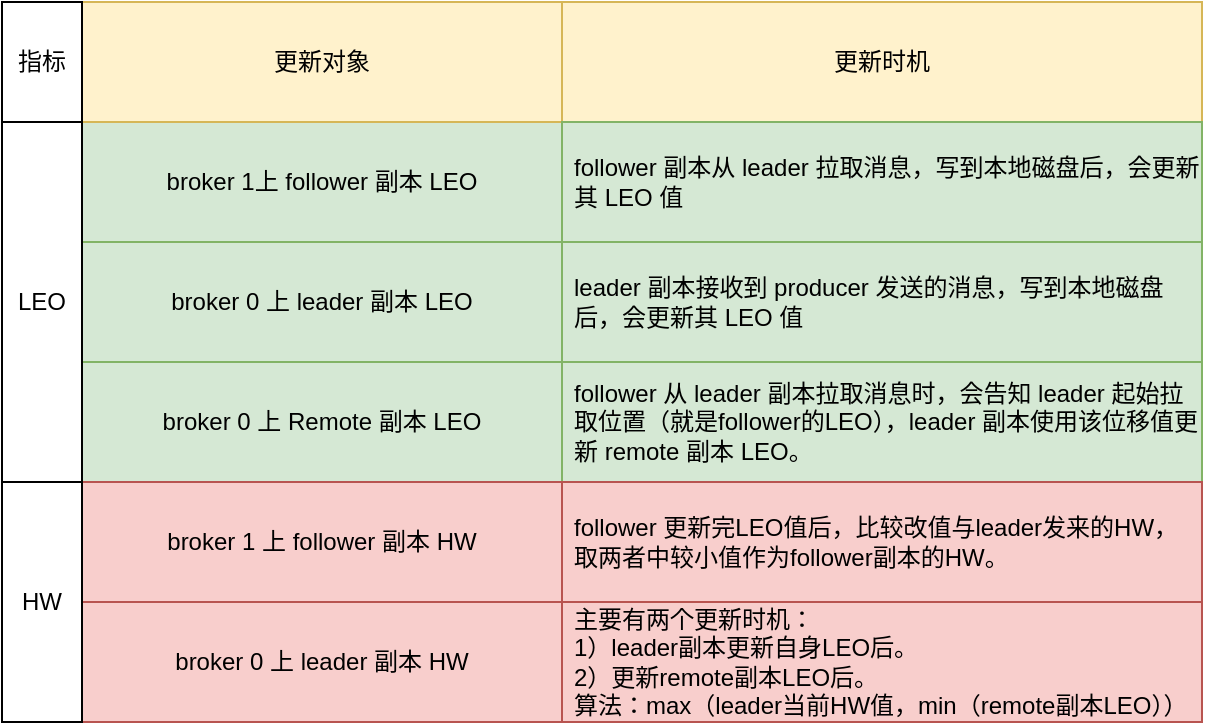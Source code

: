 <mxfile version="14.1.8" type="device"><diagram id="wNU8MTswDUAaIa0XuwFj" name="第 1 页"><mxGraphModel dx="763" dy="621" grid="1" gridSize="10" guides="1" tooltips="1" connect="1" arrows="1" fold="1" page="1" pageScale="1" pageWidth="827" pageHeight="1169" math="0" shadow="0"><root><mxCell id="0"/><mxCell id="1" parent="0"/><mxCell id="hihsdpVG95zL0uWJjRF--46" value="&lt;span&gt;broker 1上 follower&amp;nbsp;副本 LEO&lt;/span&gt;" style="rounded=0;whiteSpace=wrap;html=1;fillColor=#d5e8d4;strokeColor=#82b366;imageWidth=24;" vertex="1" parent="1"><mxGeometry x="160" y="120" width="240" height="60" as="geometry"/></mxCell><mxCell id="hihsdpVG95zL0uWJjRF--47" value="&lt;span&gt;broker 0 上 leader 副本 LEO&lt;/span&gt;" style="rounded=0;whiteSpace=wrap;html=1;fillColor=#d5e8d4;strokeColor=#82b366;" vertex="1" parent="1"><mxGeometry x="160" y="180" width="240" height="60" as="geometry"/></mxCell><mxCell id="hihsdpVG95zL0uWJjRF--49" value="broker 0 上 Remote 副本 LEO" style="rounded=0;whiteSpace=wrap;html=1;fillColor=#d5e8d4;strokeColor=#82b366;" vertex="1" parent="1"><mxGeometry x="160" y="240" width="240" height="60" as="geometry"/></mxCell><mxCell id="hihsdpVG95zL0uWJjRF--54" value="broker 1 上 follower 副本 HW" style="rounded=0;whiteSpace=wrap;html=1;fillColor=#f8cecc;strokeColor=#b85450;" vertex="1" parent="1"><mxGeometry x="160" y="300" width="240" height="60" as="geometry"/></mxCell><mxCell id="hihsdpVG95zL0uWJjRF--55" value="broker 0 上 leader 副本 HW" style="rounded=0;whiteSpace=wrap;html=1;fillColor=#f8cecc;strokeColor=#b85450;" vertex="1" parent="1"><mxGeometry x="160" y="360" width="240" height="60" as="geometry"/></mxCell><mxCell id="hihsdpVG95zL0uWJjRF--56" value="更新对象" style="rounded=0;whiteSpace=wrap;html=1;fillColor=#fff2cc;strokeColor=#d6b656;" vertex="1" parent="1"><mxGeometry x="160" y="60" width="240" height="60" as="geometry"/></mxCell><mxCell id="hihsdpVG95zL0uWJjRF--57" value="更新时机" style="rounded=0;whiteSpace=wrap;html=1;fillColor=#fff2cc;strokeColor=#d6b656;" vertex="1" parent="1"><mxGeometry x="400" y="60" width="320" height="60" as="geometry"/></mxCell><mxCell id="hihsdpVG95zL0uWJjRF--58" value="follower 副本从 leader 拉取消息，写到本地磁盘后，会更新其 LEO 值" style="rounded=0;whiteSpace=wrap;html=1;align=left;spacingLeft=4;spacingRight=0;fillColor=#d5e8d4;strokeColor=#82b366;" vertex="1" parent="1"><mxGeometry x="400" y="120" width="320" height="60" as="geometry"/></mxCell><mxCell id="hihsdpVG95zL0uWJjRF--59" value="leader 副本接收到 producer 发送的消息，写到本地磁盘后，会更新其 LEO 值" style="rounded=0;whiteSpace=wrap;html=1;align=left;spacingLeft=4;spacingRight=0;fillColor=#d5e8d4;strokeColor=#82b366;" vertex="1" parent="1"><mxGeometry x="400" y="180" width="320" height="60" as="geometry"/></mxCell><mxCell id="hihsdpVG95zL0uWJjRF--63" value="follower 从 leader 副本拉取消息时，会告知 leader 起始拉取位置（就是follower的LEO），leader 副本使用该位移值更新 remote 副本 LEO。" style="rounded=0;whiteSpace=wrap;html=1;align=left;spacingLeft=4;spacingRight=0;fillColor=#d5e8d4;strokeColor=#82b366;" vertex="1" parent="1"><mxGeometry x="400" y="240" width="320" height="60" as="geometry"/></mxCell><mxCell id="hihsdpVG95zL0uWJjRF--64" value="follower 更新完LEO值后，比较改值与leader发来的HW，取两者中较小值作为follower副本的HW。" style="rounded=0;whiteSpace=wrap;html=1;align=left;spacingLeft=4;spacingRight=0;fillColor=#f8cecc;strokeColor=#b85450;" vertex="1" parent="1"><mxGeometry x="400" y="300" width="320" height="60" as="geometry"/></mxCell><mxCell id="hihsdpVG95zL0uWJjRF--65" value="主要有两个更新时机：&lt;br&gt;1）leader副本更新自身LEO后。&lt;br&gt;2）更新remote副本LEO后。&lt;br&gt;算法：max（leader当前HW值，min（remote副本LEO））" style="rounded=0;whiteSpace=wrap;html=1;align=left;spacingLeft=4;spacingRight=0;fillColor=#f8cecc;strokeColor=#b85450;" vertex="1" parent="1"><mxGeometry x="400" y="360" width="320" height="60" as="geometry"/></mxCell><mxCell id="hihsdpVG95zL0uWJjRF--66" value="LEO" style="rounded=0;whiteSpace=wrap;html=1;align=center;" vertex="1" parent="1"><mxGeometry x="120" y="120" width="40" height="180" as="geometry"/></mxCell><mxCell id="hihsdpVG95zL0uWJjRF--67" value="HW" style="rounded=0;whiteSpace=wrap;html=1;align=center;" vertex="1" parent="1"><mxGeometry x="120" y="300" width="40" height="120" as="geometry"/></mxCell><mxCell id="hihsdpVG95zL0uWJjRF--68" value="指标" style="rounded=0;whiteSpace=wrap;html=1;align=center;" vertex="1" parent="1"><mxGeometry x="120" y="60" width="40" height="60" as="geometry"/></mxCell></root></mxGraphModel></diagram></mxfile>